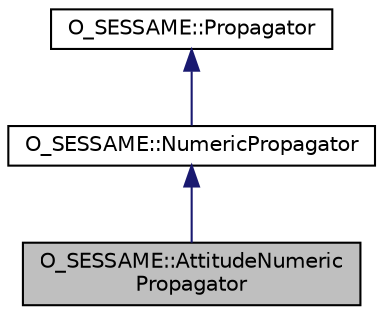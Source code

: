 digraph "O_SESSAME::AttitudeNumericPropagator"
{
 // LATEX_PDF_SIZE
  edge [fontname="Helvetica",fontsize="10",labelfontname="Helvetica",labelfontsize="10"];
  node [fontname="Helvetica",fontsize="10",shape=record];
  Node1 [label="O_SESSAME::AttitudeNumeric\lPropagator",height=0.2,width=0.4,color="black", fillcolor="grey75", style="filled", fontcolor="black",tooltip=" "];
  Node2 -> Node1 [dir="back",color="midnightblue",fontsize="10",style="solid",fontname="Helvetica"];
  Node2 [label="O_SESSAME::NumericPropagator",height=0.2,width=0.4,color="black", fillcolor="white", style="filled",URL="$classO__SESSAME_1_1NumericPropagator.html",tooltip=" "];
  Node3 -> Node2 [dir="back",color="midnightblue",fontsize="10",style="solid",fontname="Helvetica"];
  Node3 [label="O_SESSAME::Propagator",height=0.2,width=0.4,color="black", fillcolor="white", style="filled",URL="$classO__SESSAME_1_1Propagator.html",tooltip="Encapsulation of the propagation of the spacecraft dynamics (attitude, orbital, etc...."];
}
